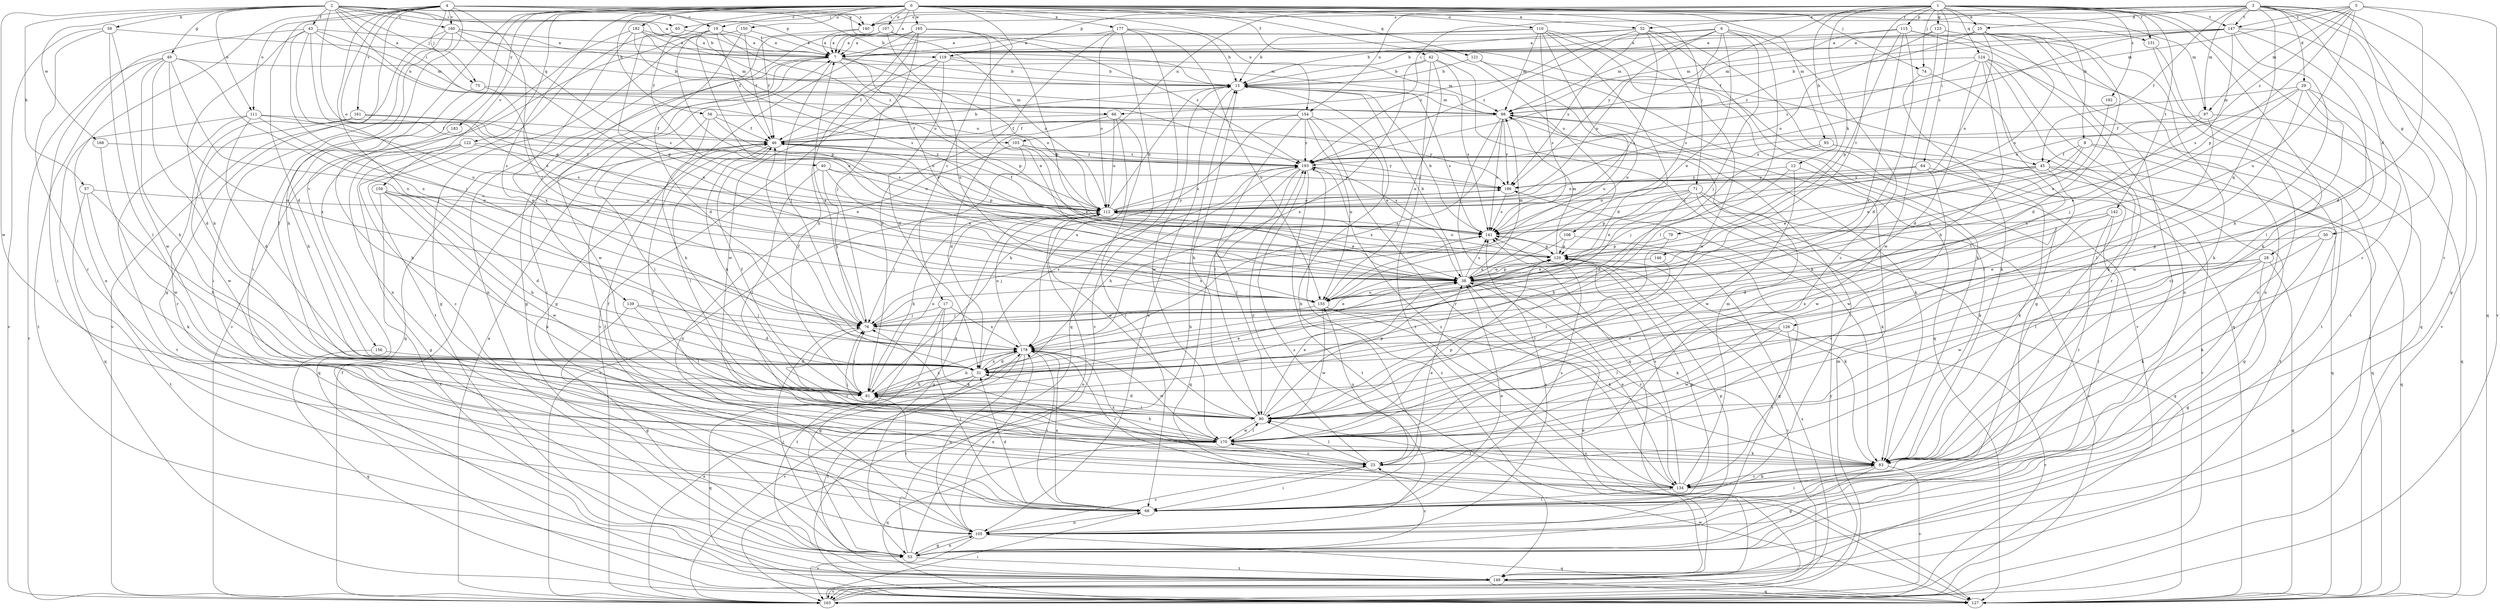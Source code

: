 strict digraph  {
0;
1;
2;
3;
4;
5;
6;
7;
8;
12;
15;
17;
19;
23;
25;
28;
29;
31;
32;
38;
40;
42;
43;
45;
46;
49;
50;
53;
56;
57;
59;
61;
64;
65;
66;
68;
71;
74;
75;
76;
79;
83;
90;
93;
97;
98;
103;
105;
107;
108;
110;
111;
112;
115;
119;
120;
121;
122;
123;
124;
126;
127;
131;
134;
139;
140;
141;
142;
146;
147;
148;
150;
154;
155;
156;
159;
160;
161;
163;
165;
168;
170;
177;
178;
182;
183;
186;
192;
193;
0 -> 7  [label=a];
0 -> 17  [label=c];
0 -> 19  [label=c];
0 -> 32  [label=e];
0 -> 40  [label=f];
0 -> 42  [label=f];
0 -> 56  [label=h];
0 -> 71  [label=j];
0 -> 74  [label=j];
0 -> 90  [label=l];
0 -> 93  [label=m];
0 -> 97  [label=m];
0 -> 107  [label=o];
0 -> 108  [label=o];
0 -> 110  [label=o];
0 -> 121  [label=q];
0 -> 122  [label=q];
0 -> 131  [label=r];
0 -> 139  [label=s];
0 -> 140  [label=s];
0 -> 150  [label=u];
0 -> 154  [label=u];
0 -> 156  [label=v];
0 -> 159  [label=v];
0 -> 165  [label=w];
0 -> 177  [label=x];
0 -> 182  [label=y];
0 -> 183  [label=y];
1 -> 8  [label=b];
1 -> 12  [label=b];
1 -> 25  [label=d];
1 -> 32  [label=e];
1 -> 64  [label=i];
1 -> 65  [label=i];
1 -> 74  [label=j];
1 -> 79  [label=k];
1 -> 83  [label=k];
1 -> 103  [label=n];
1 -> 115  [label=p];
1 -> 123  [label=q];
1 -> 124  [label=q];
1 -> 131  [label=r];
1 -> 134  [label=r];
1 -> 142  [label=t];
1 -> 146  [label=t];
1 -> 147  [label=t];
1 -> 154  [label=u];
1 -> 186  [label=y];
1 -> 192  [label=z];
2 -> 7  [label=a];
2 -> 15  [label=b];
2 -> 38  [label=e];
2 -> 43  [label=f];
2 -> 49  [label=g];
2 -> 57  [label=h];
2 -> 59  [label=h];
2 -> 65  [label=i];
2 -> 66  [label=i];
2 -> 75  [label=j];
2 -> 103  [label=n];
2 -> 111  [label=o];
2 -> 119  [label=p];
2 -> 140  [label=s];
2 -> 160  [label=v];
2 -> 168  [label=w];
2 -> 170  [label=w];
3 -> 25  [label=d];
3 -> 28  [label=d];
3 -> 29  [label=d];
3 -> 45  [label=f];
3 -> 50  [label=g];
3 -> 53  [label=g];
3 -> 66  [label=i];
3 -> 97  [label=m];
3 -> 119  [label=p];
3 -> 126  [label=q];
3 -> 127  [label=q];
3 -> 134  [label=r];
3 -> 140  [label=s];
3 -> 147  [label=t];
4 -> 15  [label=b];
4 -> 19  [label=c];
4 -> 31  [label=d];
4 -> 45  [label=f];
4 -> 53  [label=g];
4 -> 68  [label=i];
4 -> 75  [label=j];
4 -> 76  [label=j];
4 -> 105  [label=n];
4 -> 111  [label=o];
4 -> 112  [label=o];
4 -> 140  [label=s];
4 -> 160  [label=v];
4 -> 161  [label=v];
4 -> 178  [label=x];
5 -> 31  [label=d];
5 -> 97  [label=m];
5 -> 98  [label=m];
5 -> 120  [label=p];
5 -> 140  [label=s];
5 -> 147  [label=t];
5 -> 155  [label=u];
5 -> 163  [label=v];
5 -> 193  [label=z];
6 -> 7  [label=a];
6 -> 23  [label=c];
6 -> 38  [label=e];
6 -> 76  [label=j];
6 -> 90  [label=l];
6 -> 98  [label=m];
6 -> 112  [label=o];
6 -> 141  [label=s];
6 -> 193  [label=z];
7 -> 15  [label=b];
7 -> 38  [label=e];
7 -> 68  [label=i];
7 -> 76  [label=j];
7 -> 112  [label=o];
7 -> 120  [label=p];
7 -> 127  [label=q];
7 -> 170  [label=w];
8 -> 38  [label=e];
8 -> 45  [label=f];
8 -> 127  [label=q];
8 -> 148  [label=t];
8 -> 155  [label=u];
12 -> 31  [label=d];
12 -> 83  [label=k];
12 -> 170  [label=w];
12 -> 186  [label=y];
15 -> 98  [label=m];
15 -> 105  [label=n];
15 -> 141  [label=s];
15 -> 170  [label=w];
17 -> 53  [label=g];
17 -> 76  [label=j];
17 -> 83  [label=k];
17 -> 148  [label=t];
17 -> 178  [label=x];
19 -> 7  [label=a];
19 -> 38  [label=e];
19 -> 46  [label=f];
19 -> 112  [label=o];
19 -> 120  [label=p];
19 -> 163  [label=v];
23 -> 38  [label=e];
23 -> 46  [label=f];
23 -> 68  [label=i];
23 -> 90  [label=l];
23 -> 155  [label=u];
23 -> 178  [label=x];
23 -> 193  [label=z];
25 -> 7  [label=a];
25 -> 31  [label=d];
25 -> 83  [label=k];
25 -> 112  [label=o];
25 -> 141  [label=s];
25 -> 193  [label=z];
28 -> 38  [label=e];
28 -> 53  [label=g];
28 -> 83  [label=k];
28 -> 127  [label=q];
28 -> 170  [label=w];
28 -> 178  [label=x];
29 -> 23  [label=c];
29 -> 76  [label=j];
29 -> 90  [label=l];
29 -> 98  [label=m];
29 -> 112  [label=o];
29 -> 148  [label=t];
29 -> 170  [label=w];
31 -> 61  [label=h];
31 -> 127  [label=q];
31 -> 148  [label=t];
31 -> 178  [label=x];
31 -> 193  [label=z];
32 -> 7  [label=a];
32 -> 15  [label=b];
32 -> 53  [label=g];
32 -> 127  [label=q];
32 -> 141  [label=s];
32 -> 170  [label=w];
32 -> 186  [label=y];
32 -> 193  [label=z];
38 -> 15  [label=b];
38 -> 83  [label=k];
38 -> 98  [label=m];
38 -> 120  [label=p];
38 -> 134  [label=r];
38 -> 141  [label=s];
38 -> 155  [label=u];
40 -> 38  [label=e];
40 -> 76  [label=j];
40 -> 90  [label=l];
40 -> 112  [label=o];
40 -> 186  [label=y];
42 -> 15  [label=b];
42 -> 83  [label=k];
42 -> 141  [label=s];
42 -> 148  [label=t];
42 -> 155  [label=u];
42 -> 178  [label=x];
43 -> 7  [label=a];
43 -> 38  [label=e];
43 -> 61  [label=h];
43 -> 68  [label=i];
43 -> 76  [label=j];
43 -> 98  [label=m];
43 -> 155  [label=u];
43 -> 193  [label=z];
45 -> 38  [label=e];
45 -> 53  [label=g];
45 -> 127  [label=q];
45 -> 141  [label=s];
45 -> 170  [label=w];
45 -> 186  [label=y];
46 -> 15  [label=b];
46 -> 61  [label=h];
46 -> 90  [label=l];
46 -> 120  [label=p];
46 -> 193  [label=z];
49 -> 15  [label=b];
49 -> 31  [label=d];
49 -> 61  [label=h];
49 -> 76  [label=j];
49 -> 148  [label=t];
49 -> 155  [label=u];
49 -> 163  [label=v];
49 -> 178  [label=x];
50 -> 83  [label=k];
50 -> 90  [label=l];
50 -> 120  [label=p];
53 -> 15  [label=b];
53 -> 23  [label=c];
53 -> 76  [label=j];
53 -> 105  [label=n];
53 -> 112  [label=o];
53 -> 148  [label=t];
56 -> 46  [label=f];
56 -> 61  [label=h];
56 -> 90  [label=l];
56 -> 141  [label=s];
56 -> 186  [label=y];
57 -> 61  [label=h];
57 -> 83  [label=k];
57 -> 112  [label=o];
57 -> 148  [label=t];
59 -> 7  [label=a];
59 -> 90  [label=l];
59 -> 134  [label=r];
59 -> 163  [label=v];
59 -> 170  [label=w];
61 -> 38  [label=e];
61 -> 46  [label=f];
61 -> 68  [label=i];
61 -> 76  [label=j];
61 -> 90  [label=l];
61 -> 112  [label=o];
61 -> 178  [label=x];
64 -> 83  [label=k];
64 -> 112  [label=o];
64 -> 170  [label=w];
64 -> 186  [label=y];
65 -> 7  [label=a];
65 -> 120  [label=p];
65 -> 148  [label=t];
66 -> 31  [label=d];
66 -> 46  [label=f];
66 -> 68  [label=i];
66 -> 112  [label=o];
66 -> 178  [label=x];
68 -> 15  [label=b];
68 -> 31  [label=d];
68 -> 38  [label=e];
68 -> 46  [label=f];
68 -> 76  [label=j];
68 -> 105  [label=n];
68 -> 120  [label=p];
68 -> 141  [label=s];
68 -> 178  [label=x];
71 -> 38  [label=e];
71 -> 61  [label=h];
71 -> 83  [label=k];
71 -> 112  [label=o];
71 -> 120  [label=p];
71 -> 127  [label=q];
71 -> 163  [label=v];
74 -> 68  [label=i];
74 -> 83  [label=k];
75 -> 61  [label=h];
75 -> 98  [label=m];
75 -> 155  [label=u];
76 -> 7  [label=a];
76 -> 23  [label=c];
76 -> 38  [label=e];
76 -> 141  [label=s];
76 -> 178  [label=x];
79 -> 90  [label=l];
79 -> 120  [label=p];
83 -> 53  [label=g];
83 -> 68  [label=i];
83 -> 134  [label=r];
83 -> 163  [label=v];
90 -> 15  [label=b];
90 -> 31  [label=d];
90 -> 38  [label=e];
90 -> 112  [label=o];
90 -> 120  [label=p];
90 -> 170  [label=w];
93 -> 76  [label=j];
93 -> 127  [label=q];
93 -> 163  [label=v];
93 -> 193  [label=z];
97 -> 38  [label=e];
97 -> 46  [label=f];
97 -> 90  [label=l];
97 -> 127  [label=q];
98 -> 46  [label=f];
98 -> 68  [label=i];
98 -> 83  [label=k];
98 -> 127  [label=q];
98 -> 141  [label=s];
98 -> 178  [label=x];
98 -> 186  [label=y];
103 -> 38  [label=e];
103 -> 105  [label=n];
103 -> 163  [label=v];
103 -> 186  [label=y];
103 -> 193  [label=z];
105 -> 23  [label=c];
105 -> 53  [label=g];
105 -> 120  [label=p];
105 -> 127  [label=q];
105 -> 141  [label=s];
105 -> 163  [label=v];
105 -> 178  [label=x];
105 -> 193  [label=z];
107 -> 7  [label=a];
107 -> 53  [label=g];
107 -> 105  [label=n];
107 -> 112  [label=o];
107 -> 155  [label=u];
107 -> 193  [label=z];
108 -> 53  [label=g];
108 -> 120  [label=p];
108 -> 155  [label=u];
110 -> 7  [label=a];
110 -> 15  [label=b];
110 -> 31  [label=d];
110 -> 83  [label=k];
110 -> 98  [label=m];
110 -> 141  [label=s];
110 -> 155  [label=u];
110 -> 163  [label=v];
111 -> 31  [label=d];
111 -> 38  [label=e];
111 -> 46  [label=f];
111 -> 127  [label=q];
111 -> 141  [label=s];
111 -> 148  [label=t];
112 -> 15  [label=b];
112 -> 38  [label=e];
112 -> 46  [label=f];
112 -> 53  [label=g];
112 -> 61  [label=h];
112 -> 76  [label=j];
112 -> 141  [label=s];
112 -> 186  [label=y];
112 -> 193  [label=z];
115 -> 7  [label=a];
115 -> 31  [label=d];
115 -> 98  [label=m];
115 -> 105  [label=n];
115 -> 120  [label=p];
115 -> 127  [label=q];
115 -> 178  [label=x];
119 -> 15  [label=b];
119 -> 31  [label=d];
119 -> 46  [label=f];
119 -> 98  [label=m];
119 -> 170  [label=w];
120 -> 38  [label=e];
120 -> 83  [label=k];
120 -> 98  [label=m];
120 -> 112  [label=o];
120 -> 163  [label=v];
121 -> 15  [label=b];
121 -> 127  [label=q];
121 -> 155  [label=u];
122 -> 23  [label=c];
122 -> 38  [label=e];
122 -> 53  [label=g];
122 -> 127  [label=q];
122 -> 193  [label=z];
123 -> 7  [label=a];
123 -> 68  [label=i];
123 -> 105  [label=n];
123 -> 112  [label=o];
123 -> 170  [label=w];
124 -> 15  [label=b];
124 -> 31  [label=d];
124 -> 61  [label=h];
124 -> 83  [label=k];
124 -> 90  [label=l];
124 -> 134  [label=r];
124 -> 148  [label=t];
124 -> 193  [label=z];
126 -> 90  [label=l];
126 -> 134  [label=r];
126 -> 163  [label=v];
126 -> 170  [label=w];
126 -> 178  [label=x];
127 -> 170  [label=w];
131 -> 105  [label=n];
131 -> 148  [label=t];
134 -> 38  [label=e];
134 -> 68  [label=i];
134 -> 83  [label=k];
134 -> 90  [label=l];
134 -> 98  [label=m];
134 -> 141  [label=s];
134 -> 193  [label=z];
139 -> 31  [label=d];
139 -> 53  [label=g];
139 -> 76  [label=j];
139 -> 90  [label=l];
140 -> 7  [label=a];
140 -> 46  [label=f];
141 -> 15  [label=b];
141 -> 76  [label=j];
141 -> 120  [label=p];
142 -> 23  [label=c];
142 -> 31  [label=d];
142 -> 68  [label=i];
142 -> 134  [label=r];
142 -> 141  [label=s];
146 -> 38  [label=e];
146 -> 90  [label=l];
147 -> 7  [label=a];
147 -> 15  [label=b];
147 -> 61  [label=h];
147 -> 90  [label=l];
147 -> 98  [label=m];
147 -> 141  [label=s];
147 -> 163  [label=v];
147 -> 193  [label=z];
148 -> 38  [label=e];
148 -> 127  [label=q];
148 -> 163  [label=v];
148 -> 193  [label=z];
150 -> 7  [label=a];
150 -> 31  [label=d];
150 -> 46  [label=f];
150 -> 53  [label=g];
154 -> 38  [label=e];
154 -> 46  [label=f];
154 -> 61  [label=h];
154 -> 90  [label=l];
154 -> 134  [label=r];
154 -> 155  [label=u];
154 -> 193  [label=z];
155 -> 76  [label=j];
155 -> 83  [label=k];
155 -> 163  [label=v];
155 -> 170  [label=w];
156 -> 31  [label=d];
156 -> 127  [label=q];
159 -> 31  [label=d];
159 -> 61  [label=h];
159 -> 83  [label=k];
159 -> 112  [label=o];
159 -> 148  [label=t];
159 -> 170  [label=w];
160 -> 7  [label=a];
160 -> 61  [label=h];
160 -> 68  [label=i];
160 -> 98  [label=m];
160 -> 141  [label=s];
160 -> 155  [label=u];
160 -> 163  [label=v];
161 -> 46  [label=f];
161 -> 112  [label=o];
161 -> 134  [label=r];
161 -> 170  [label=w];
163 -> 7  [label=a];
163 -> 46  [label=f];
163 -> 68  [label=i];
163 -> 98  [label=m];
163 -> 141  [label=s];
163 -> 178  [label=x];
163 -> 186  [label=y];
165 -> 7  [label=a];
165 -> 38  [label=e];
165 -> 53  [label=g];
165 -> 61  [label=h];
165 -> 76  [label=j];
165 -> 120  [label=p];
165 -> 163  [label=v];
168 -> 170  [label=w];
168 -> 193  [label=z];
170 -> 23  [label=c];
170 -> 46  [label=f];
170 -> 61  [label=h];
170 -> 76  [label=j];
170 -> 83  [label=k];
170 -> 90  [label=l];
170 -> 120  [label=p];
170 -> 127  [label=q];
177 -> 7  [label=a];
177 -> 15  [label=b];
177 -> 61  [label=h];
177 -> 112  [label=o];
177 -> 127  [label=q];
177 -> 155  [label=u];
177 -> 163  [label=v];
178 -> 31  [label=d];
178 -> 46  [label=f];
178 -> 61  [label=h];
178 -> 68  [label=i];
178 -> 105  [label=n];
178 -> 112  [label=o];
178 -> 134  [label=r];
178 -> 163  [label=v];
178 -> 170  [label=w];
182 -> 7  [label=a];
182 -> 98  [label=m];
182 -> 105  [label=n];
182 -> 112  [label=o];
182 -> 141  [label=s];
182 -> 178  [label=x];
183 -> 61  [label=h];
186 -> 112  [label=o];
186 -> 141  [label=s];
192 -> 38  [label=e];
193 -> 46  [label=f];
193 -> 61  [label=h];
193 -> 90  [label=l];
193 -> 127  [label=q];
193 -> 141  [label=s];
193 -> 148  [label=t];
193 -> 186  [label=y];
}
